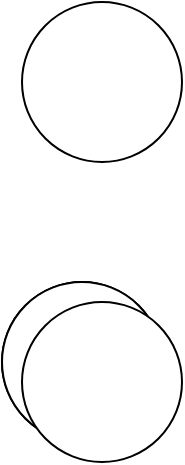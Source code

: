 <mxfile version="21.3.8" type="github">
  <diagram name="Halaman-1" id="NIxjFKEya0rReBz_A93r">
    <mxGraphModel dx="770" dy="597" grid="1" gridSize="10" guides="1" tooltips="1" connect="1" arrows="1" fold="1" page="1" pageScale="1" pageWidth="827" pageHeight="1169" math="0" shadow="0">
      <root>
        <mxCell id="0" />
        <mxCell id="1" parent="0" />
        <mxCell id="eBKsurTiWSHSwwK5pKSu-1" value="" style="ellipse;whiteSpace=wrap;html=1;aspect=fixed;" vertex="1" parent="1">
          <mxGeometry x="360" y="270" width="80" height="80" as="geometry" />
        </mxCell>
        <mxCell id="eBKsurTiWSHSwwK5pKSu-2" value="" style="ellipse;whiteSpace=wrap;html=1;aspect=fixed;" vertex="1" parent="1">
          <mxGeometry x="360" y="270" width="80" height="80" as="geometry" />
        </mxCell>
        <mxCell id="eBKsurTiWSHSwwK5pKSu-3" value="" style="ellipse;whiteSpace=wrap;html=1;aspect=fixed;" vertex="1" parent="1">
          <mxGeometry x="370" y="280" width="80" height="80" as="geometry" />
        </mxCell>
        <mxCell id="eBKsurTiWSHSwwK5pKSu-4" value="" style="ellipse;whiteSpace=wrap;html=1;aspect=fixed;" vertex="1" parent="1">
          <mxGeometry x="370" y="130" width="80" height="80" as="geometry" />
        </mxCell>
      </root>
    </mxGraphModel>
  </diagram>
</mxfile>
